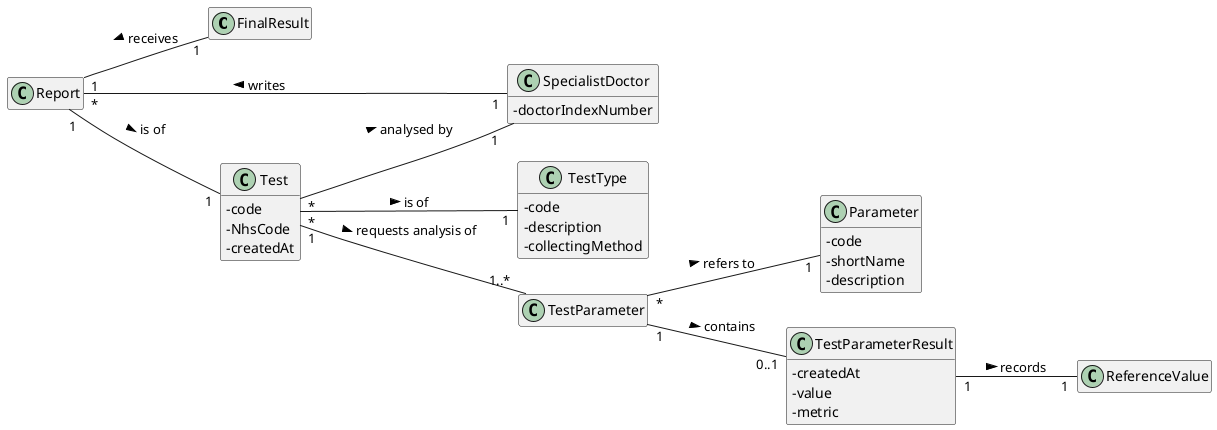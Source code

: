 @startuml

skinparam classAttributeIconSize 0
hide empty methods
hide empty attributes
left to right direction

class FinalResult{}

'class ChemicalResult{}

'class Diagnosis{}

class Report{}

class SpecialistDoctor{
- doctorIndexNumber
}

class Test{
- code
- NhsCode
- createdAt
}

class TestType{
- code
- description
- collectingMethod
}

class TestParameter{}

class Parameter{
- code
- shortName
- description
}

class TestParameterResult{
- createdAt
- value
- metric
}

class ReferenceValue{}

'ChemicalResult "1" -- "1" Test : presented under >
Test "*" -- "1" SpecialistDoctor : analysed by >
'SpecialistDoctor "1" -- "*" Diagnosis : makes >
SpecialistDoctor "1" -- "*" Report : writes >
'Diagnosis "1" -- "1" FinalResult : receives <
Report "1" -- "1" FinalResult : receives <
Report "1" -- "1" Test : is of >
Test "*" -- "1" TestType : is of >
Test "1" -- "1..*" TestParameter : requests analysis of >
TestParameter "*" -- "1" Parameter : refers to >
TestParameter "1" -- "0..1" TestParameterResult : contains >
TestParameterResult "1" -- "1" ReferenceValue : records >


@enduml